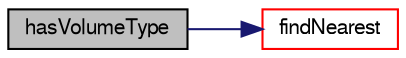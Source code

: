 digraph "hasVolumeType"
{
  bgcolor="transparent";
  edge [fontname="FreeSans",fontsize="10",labelfontname="FreeSans",labelfontsize="10"];
  node [fontname="FreeSans",fontsize="10",shape=record];
  rankdir="LR";
  Node486 [label="hasVolumeType",height=0.2,width=0.4,color="black", fillcolor="grey75", style="filled", fontcolor="black"];
  Node486 -> Node487 [color="midnightblue",fontsize="10",style="solid",fontname="FreeSans"];
  Node487 [label="findNearest",height=0.2,width=0.4,color="red",URL="$a25258.html#ac968e745f1a4294205a3cf4936755409"];
}
